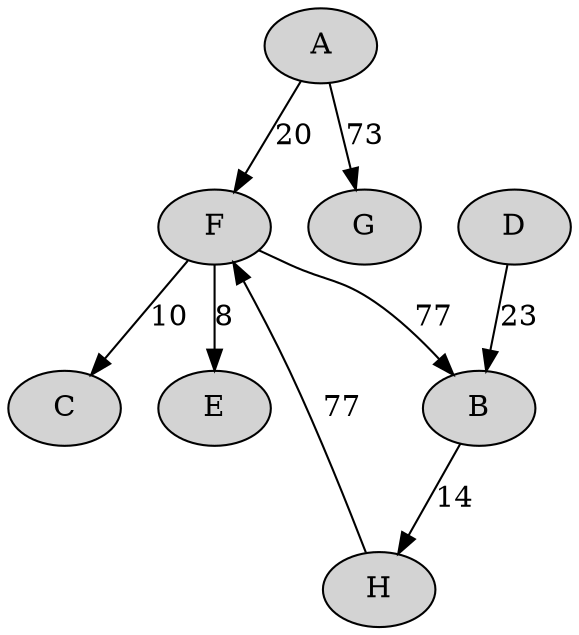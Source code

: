 digraph G{
node [style=filled, colorscheme=spectral11];
"A";
"B";
"C";
"D";
"E";
"F";
"G";
"H";
"B"->"H"[label=14];
"H"->"F"[label=77];
"F"->"C"[label=10];
"A"->"G"[label=73];
"F"->"E"[label=8];
"F"->"B"[label=77];
"D"->"B"[label=23];
"A"->"F"[label=20];
}

